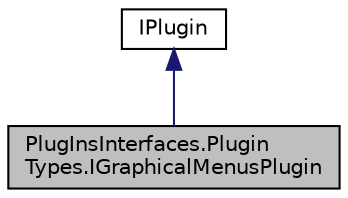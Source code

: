 digraph "PlugInsInterfaces.PluginTypes.IGraphicalMenusPlugin"
{
  edge [fontname="Helvetica",fontsize="10",labelfontname="Helvetica",labelfontsize="10"];
  node [fontname="Helvetica",fontsize="10",shape=record];
  Node1 [label="PlugInsInterfaces.Plugin\lTypes.IGraphicalMenusPlugin",height=0.2,width=0.4,color="black", fillcolor="grey75", style="filled" fontcolor="black"];
  Node2 -> Node1 [dir="back",color="midnightblue",fontsize="10",style="solid",fontname="Helvetica"];
  Node2 [label="IPlugin",height=0.2,width=0.4,color="black", fillcolor="white", style="filled",URL="$interface_plug_ins_interfaces_1_1_plugin_types_1_1_i_plugin.html",tooltip="Interface that any class must implement in order to be loaded in GREET as a plugin ..."];
}
